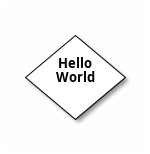 @startditaa Basic_Ditaa

' https://github.com/stathissideris/ditaa

' Tag	Description:
' {c}   Choice or Decision
' {d}	  Document - Symbol representing a document
' {io}	Input/Output - Symbol representing input/output
' {mo}	Manual operation
' {o}	  Ellipse
' {s}	  Storage - Symbol representing a form of storage, like a database or a hard disk.
' {tr}	Trapezoid

+---------+
|         |
|  Hello  |
|  World  |
|         |
|{c}      |
+---------+


@endditaa